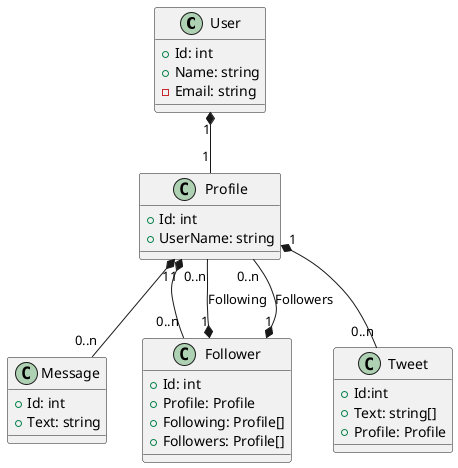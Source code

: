 @startuml

'efcore namespace EtAlii.Generators.EntityFrameworkCore.NoBaseEntity.Tests
'efcore dbcontext SimpleEntityModelNoBaseEntityDbContextBase
'efcore interface ISimpleEntityModelNoBaseEntityDbContext

'efcore map 'Profile' 'User'
User "1" *-- "1" Profile
'efcore map 'Message' 'Profile'
Profile "1" *-- "0..n" Message
'efcore map 'Follower' 'Profile'
Profile "1" *-- "0..n" Follower
'efcore map 'Tweet' 'Profile'
Profile "1" *-- "0..n" Tweet

Follower "1" *-- "0..n" Profile : Following
Follower "1" *-- "0..n" Profile : Followers

'efcore map 'Users'
class User
{
    +Id: int
    +Name: string
    -Email: string
}
'efcore map 'Profiles'
class Profile
{
    +Id: int
    +UserName: string
}

'efcore map 'Messages'
class Message {
+Id: int
+Text: string
}


'efcore map 'Followers'
class Follower{
+Id: int
+Profile: Profile
+Following: Profile[]
+Followers: Profile[]
}

'efcore map 'Tweets'
class Tweet{
+Id:int
+Text: string[]
+Profile: Profile
}

@enduml
